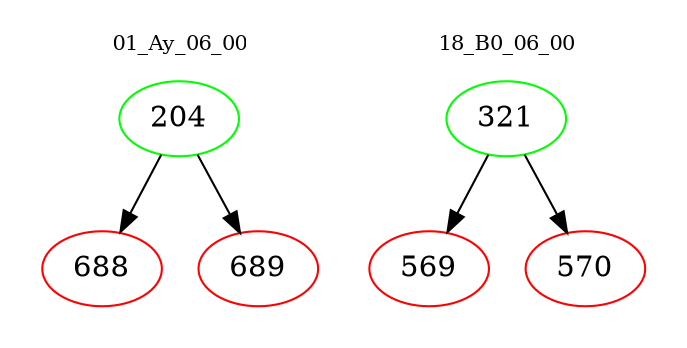 digraph{
subgraph cluster_0 {
color = white
label = "01_Ay_06_00";
fontsize=10;
T0_204 [label="204", color="green"]
T0_204 -> T0_688 [color="black"]
T0_688 [label="688", color="red"]
T0_204 -> T0_689 [color="black"]
T0_689 [label="689", color="red"]
}
subgraph cluster_1 {
color = white
label = "18_B0_06_00";
fontsize=10;
T1_321 [label="321", color="green"]
T1_321 -> T1_569 [color="black"]
T1_569 [label="569", color="red"]
T1_321 -> T1_570 [color="black"]
T1_570 [label="570", color="red"]
}
}
